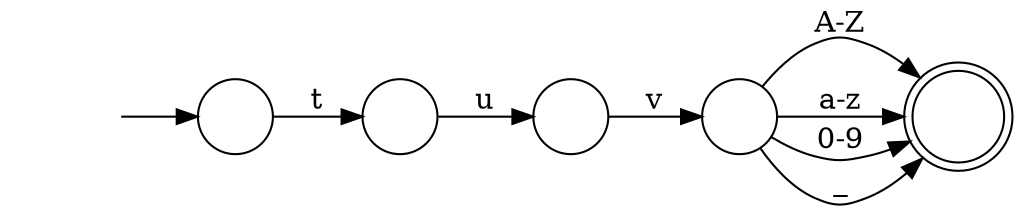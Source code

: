 digraph Automaton {
	graph [bb="0,0,464,94.061",
		dpi=96,
		rankdir=LR
	];
	node [label="\N"];
	0	 [height=0.5,
		label="",
		pos="264,42.061",
		shape=circle,
		width=0.5];
	1	 [height=0.5,
		label="",
		pos="343,42.061",
		shape=circle,
		width=0.5];
	0 -> 1	 [label=v,
		lp="303.5,49.561",
		pos="e,324.96,42.061 282.09,42.061 291.66,42.061 303.82,42.061 314.68,42.061"];
	4	 [height=0.61111,
		label="",
		pos="442,42.061",
		shape=doublecircle,
		width=0.61111];
	1 -> 4	 [label="A-Z",
		lp="390.5,86.561",
		pos="e,427.25,58.997 353.88,56.404 360.09,64.101 368.84,72.851 379,77.061 388.44,80.973 392.45,80.716 402,77.061 408.51,74.569 414.61,\
70.435 419.97,65.865"];
	1 -> 4	 [label="a-z",
		lp="390.5,49.561",
		pos="e,419.75,42.061 361.34,42.061 374.75,42.061 393.67,42.061 409.71,42.061"];
	1 -> 4	 [label="0-9",
		lp="390.5,30.561",
		pos="e,422.6,30.977 358.31,32.195 364.4,28.567 371.76,24.898 379,23.061 388.91,20.545 392.04,20.763 402,23.061 405.74,23.924 409.54,25.197 \
413.23,26.683"];
	1 -> 4	 [label=_,
		lp="390.5,10.561",
		pos="e,428.66,24.458 352.96,26.919 359.07,18.17 368.03,7.9541 379,3.0607 388.34,-1.1047 392.56,-0.8512 402,3.0607 409.3,6.0838 415.94,\
11.209 421.6,16.767"];
	2	 [height=0.5,
		label="",
		pos="185,42.061",
		shape=circle,
		width=0.5];
	2 -> 0	 [label=u,
		lp="224.5,49.561",
		pos="e,245.96,42.061 203.09,42.061 212.66,42.061 224.82,42.061 235.68,42.061"];
	3	 [height=0.5,
		label="",
		pos="109,42.061",
		shape=circle,
		width=0.5];
	3 -> 2	 [label=t,
		lp="147,49.561",
		pos="e,166.93,42.061 127.16,42.061 135.94,42.061 146.84,42.061 156.73,42.061"];
	initial	 [height=0.5,
		label="",
		pos="27,42.061",
		shape=plaintext,
		width=0.75];
	initial -> 3	 [pos="e,90.826,42.061 54.195,42.061 62.654,42.061 72.051,42.061 80.595,42.061"];
}
